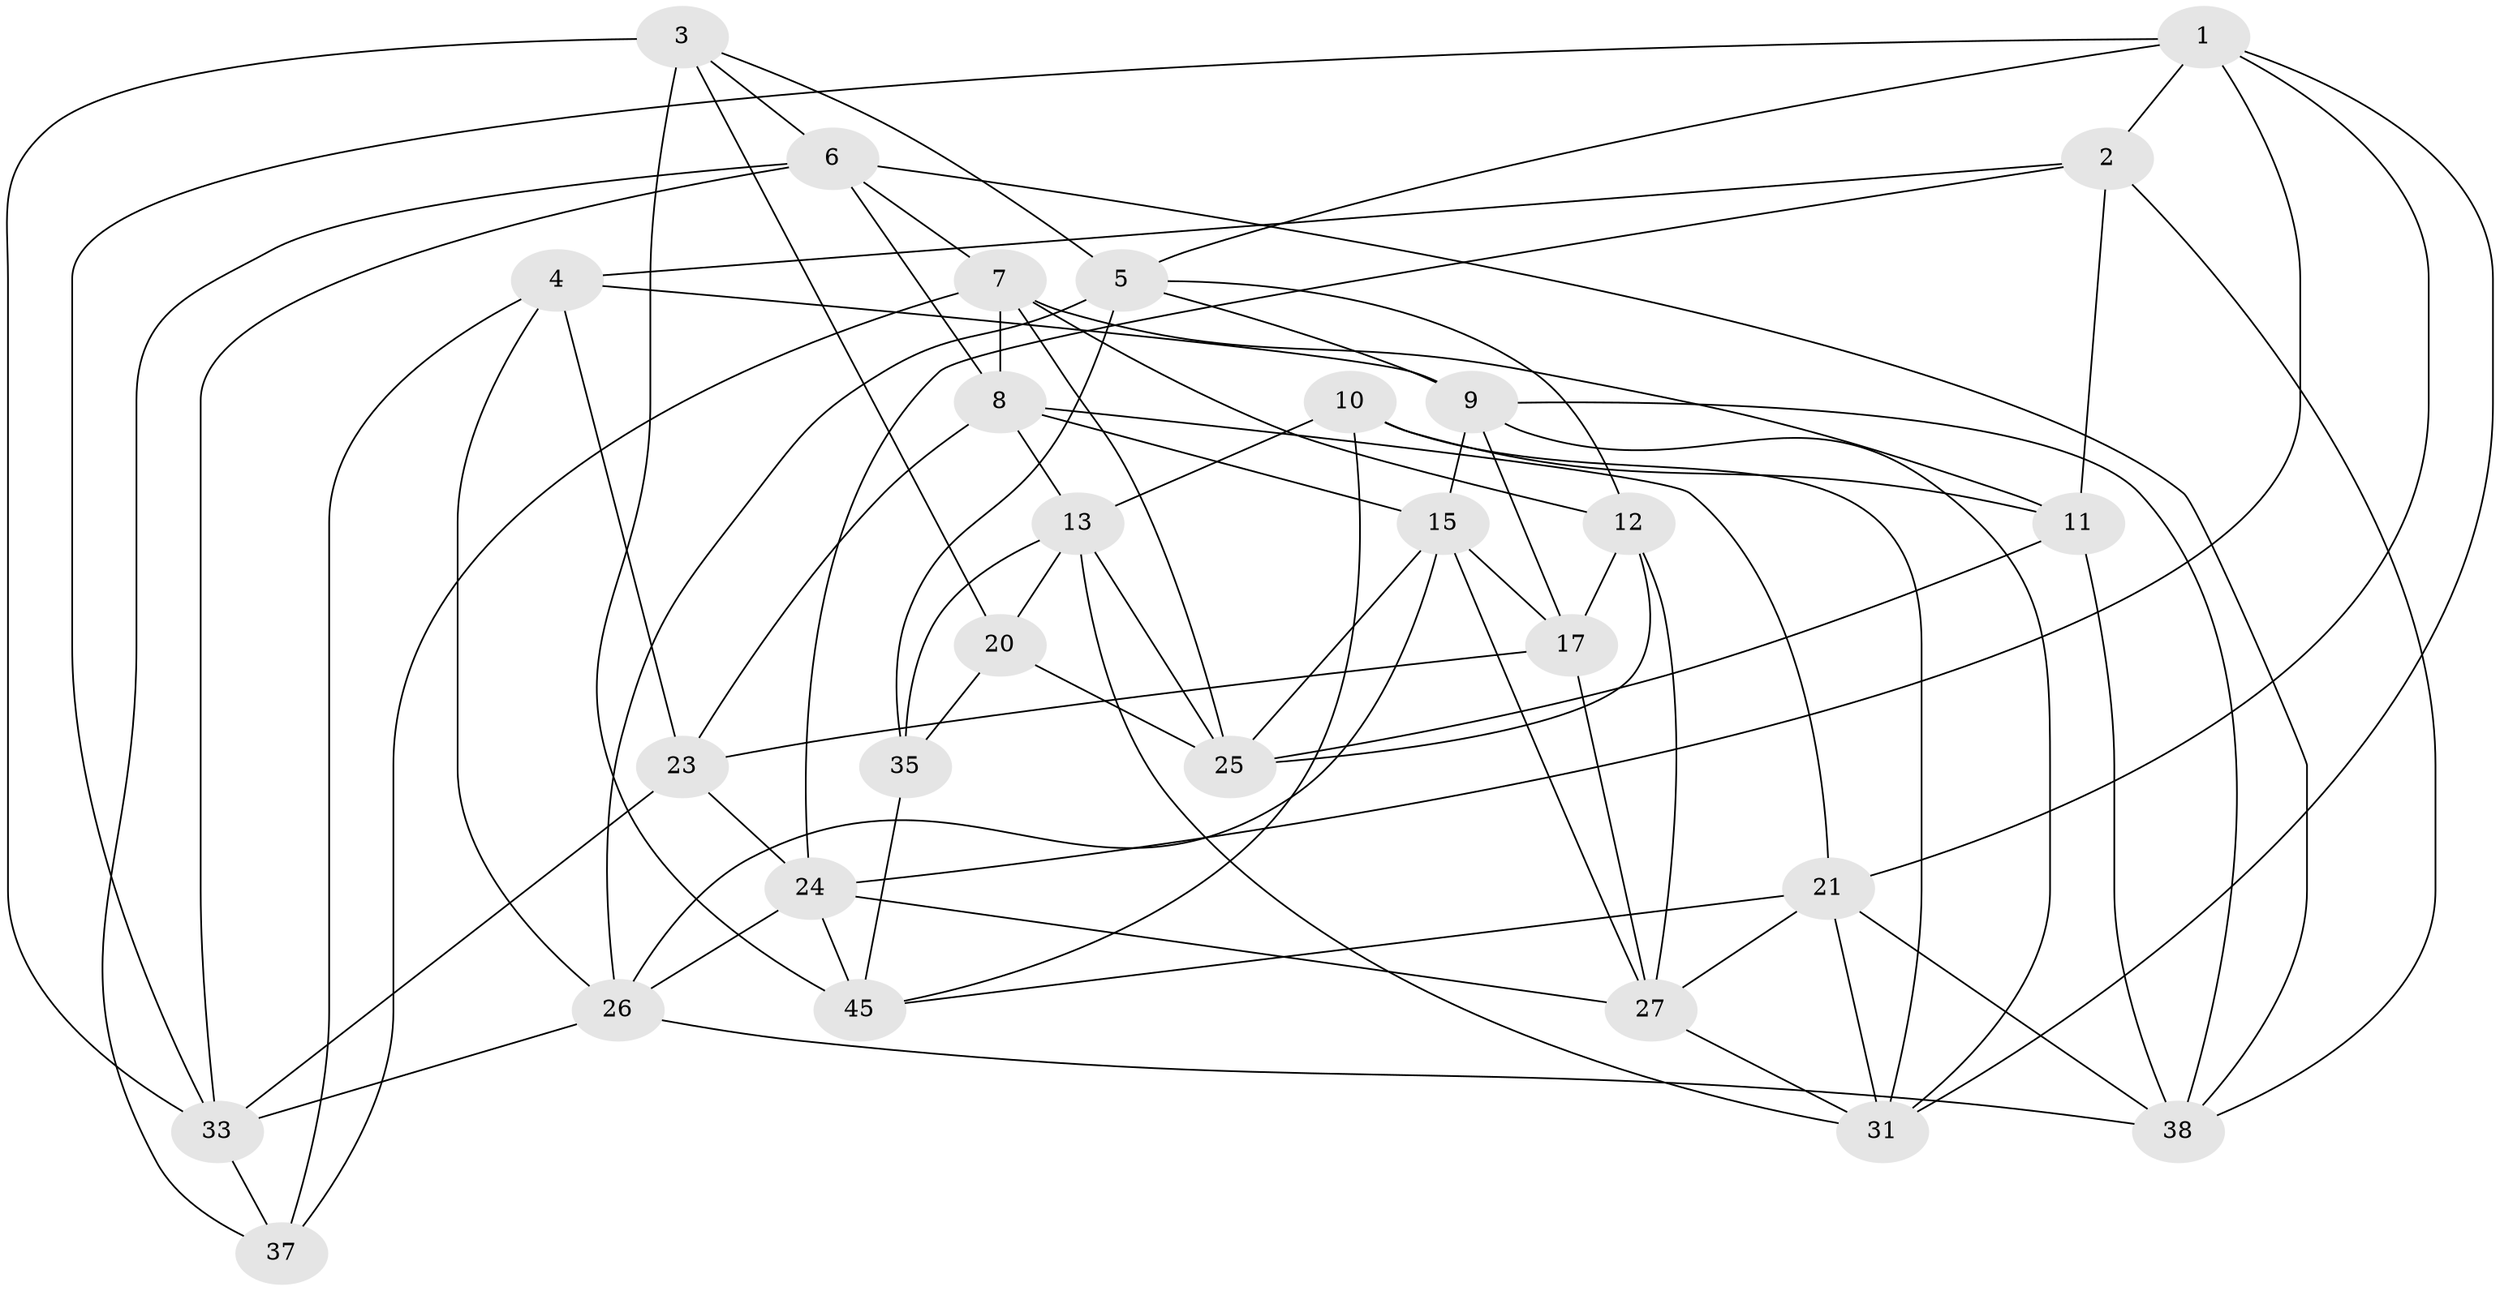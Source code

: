 // original degree distribution, {4: 1.0}
// Generated by graph-tools (version 1.1) at 2025/11/02/27/25 16:11:48]
// undirected, 28 vertices, 76 edges
graph export_dot {
graph [start="1"]
  node [color=gray90,style=filled];
  1 [super="+16"];
  2 [super="+44"];
  3 [super="+43"];
  4 [super="+28"];
  5 [super="+42"];
  6 [super="+14"];
  7 [super="+19"];
  8 [super="+18"];
  9 [super="+22"];
  10;
  11 [super="+48"];
  12 [super="+32"];
  13 [super="+29"];
  15 [super="+36"];
  17 [super="+41"];
  20;
  21 [super="+34"];
  23 [super="+51"];
  24 [super="+40"];
  25 [super="+47"];
  26 [super="+30"];
  27 [super="+50"];
  31 [super="+39"];
  33 [super="+46"];
  35;
  37;
  38 [super="+49"];
  45 [super="+52"];
  1 -- 33;
  1 -- 21;
  1 -- 5;
  1 -- 31;
  1 -- 24;
  1 -- 2;
  2 -- 38;
  2 -- 11 [weight=2];
  2 -- 24;
  2 -- 4;
  3 -- 33;
  3 -- 5;
  3 -- 45 [weight=2];
  3 -- 20;
  3 -- 6;
  4 -- 26;
  4 -- 37;
  4 -- 23 [weight=2];
  4 -- 9;
  5 -- 26;
  5 -- 9;
  5 -- 35;
  5 -- 12;
  6 -- 7;
  6 -- 37;
  6 -- 33;
  6 -- 8;
  6 -- 38;
  7 -- 37;
  7 -- 11;
  7 -- 12;
  7 -- 25;
  7 -- 8;
  8 -- 21;
  8 -- 13;
  8 -- 15;
  8 -- 23;
  9 -- 17;
  9 -- 31;
  9 -- 15;
  9 -- 38;
  10 -- 45;
  10 -- 13;
  10 -- 31;
  10 -- 11;
  11 -- 25;
  11 -- 38;
  12 -- 25;
  12 -- 17 [weight=2];
  12 -- 27;
  13 -- 35;
  13 -- 25;
  13 -- 20;
  13 -- 31;
  15 -- 17;
  15 -- 25;
  15 -- 26;
  15 -- 27;
  17 -- 27;
  17 -- 23;
  20 -- 35;
  20 -- 25;
  21 -- 38;
  21 -- 31;
  21 -- 45;
  21 -- 27;
  23 -- 33;
  23 -- 24;
  24 -- 27;
  24 -- 45;
  24 -- 26;
  26 -- 33;
  26 -- 38;
  27 -- 31;
  33 -- 37;
  35 -- 45;
}
